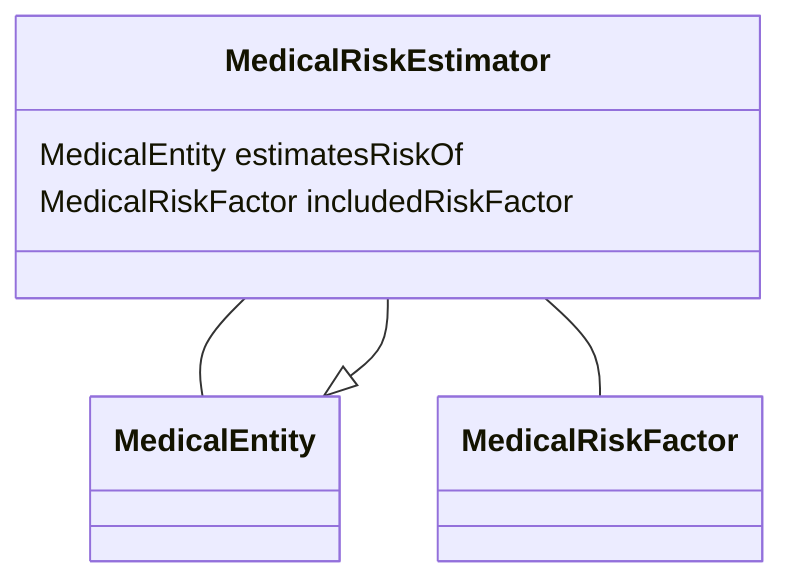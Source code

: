 classDiagram
  MedicalRiskEstimator -- MedicalEntity
MedicalRiskEstimator -- MedicalRiskFactor


MedicalEntity <|-- MedicalRiskEstimator
class MedicalRiskEstimator {

  MedicalEntity estimatesRiskOf
  MedicalRiskFactor includedRiskFactor

}